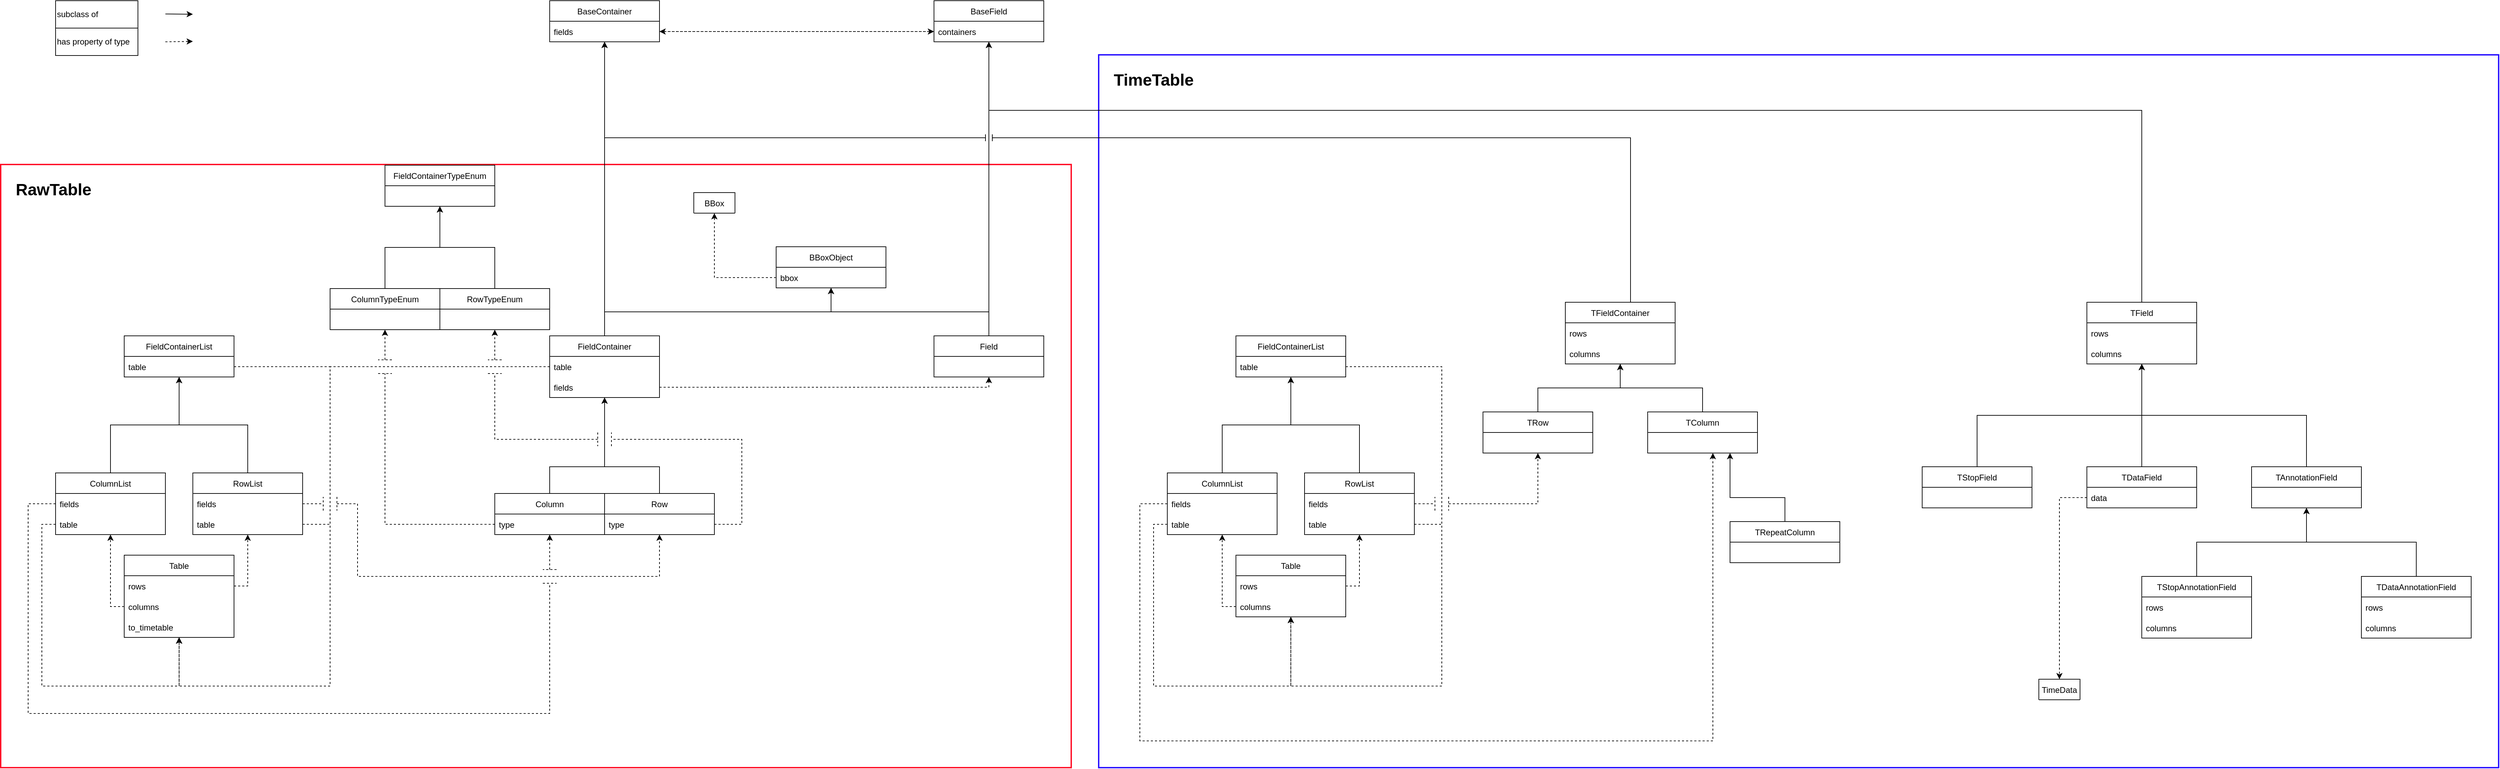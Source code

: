 <mxfile version="17.4.2" type="device"><diagram id="Xs2vO5j_AlO-Uwli2AwP" name="Page-1"><mxGraphModel dx="1938" dy="1221" grid="1" gridSize="10" guides="1" tooltips="1" connect="1" arrows="1" fold="1" page="1" pageScale="1" pageWidth="850" pageHeight="1100" math="0" shadow="0"><root><mxCell id="0"/><mxCell id="9x9zZ9FpN_FHQ4QqVNmG-200" value="descriptions" style="locked=1;" parent="0"/><mxCell id="9x9zZ9FpN_FHQ4QqVNmG-202" value="&lt;h1&gt;TimeTable&lt;/h1&gt;" style="rounded=0;whiteSpace=wrap;html=1;fillColor=none;strokeColor=#270FFF;align=left;horizontal=1;verticalAlign=top;strokeWidth=2;spacingLeft=20;movable=1;resizable=1;rotatable=1;deletable=1;editable=1;connectable=1;" parent="9x9zZ9FpN_FHQ4QqVNmG-200" vertex="1"><mxGeometry x="1680" y="159" width="2040" height="1040" as="geometry"/></mxCell><mxCell id="9x9zZ9FpN_FHQ4QqVNmG-203" value="&lt;h1&gt;RawTable&lt;/h1&gt;" style="rounded=0;whiteSpace=wrap;html=1;fillColor=none;strokeColor=#ff0F27;align=left;horizontal=1;verticalAlign=top;strokeWidth=2;spacingLeft=20;allowArrows=0;movable=1;resizable=1;rotatable=1;deletable=1;editable=1;connectable=1;" parent="9x9zZ9FpN_FHQ4QqVNmG-200" vertex="1"><mxGeometry x="80" y="319" width="1560" height="880" as="geometry"/></mxCell><mxCell id="9x9zZ9FpN_FHQ4QqVNmG-204" value="" style="endArrow=classic;html=1;rounded=0;strokeColor=default;elbow=vertical;jumpStyle=line;jumpSize=10;" parent="9x9zZ9FpN_FHQ4QqVNmG-200" edge="1"><mxGeometry width="50" height="50" relative="1" as="geometry"><mxPoint x="320" y="99.38" as="sourcePoint"/><mxPoint x="360" y="99.76" as="targetPoint"/></mxGeometry></mxCell><mxCell id="9x9zZ9FpN_FHQ4QqVNmG-205" value="subclass of" style="text;html=1;strokeColor=default;fillColor=none;align=left;verticalAlign=middle;whiteSpace=wrap;rounded=0;" parent="9x9zZ9FpN_FHQ4QqVNmG-200" vertex="1"><mxGeometry x="160" y="80" width="120" height="40" as="geometry"/></mxCell><mxCell id="9x9zZ9FpN_FHQ4QqVNmG-206" value="" style="endArrow=classic;html=1;rounded=0;strokeColor=default;elbow=vertical;jumpStyle=line;jumpSize=10;dashed=1;" parent="9x9zZ9FpN_FHQ4QqVNmG-200" edge="1"><mxGeometry width="50" height="50" relative="1" as="geometry"><mxPoint x="320" y="140.0" as="sourcePoint"/><mxPoint x="360" y="139.37" as="targetPoint"/></mxGeometry></mxCell><mxCell id="9x9zZ9FpN_FHQ4QqVNmG-207" value="has property of type" style="text;html=1;strokeColor=default;fillColor=none;align=left;verticalAlign=middle;whiteSpace=wrap;rounded=0;" parent="9x9zZ9FpN_FHQ4QqVNmG-200" vertex="1"><mxGeometry x="160" y="120" width="120" height="40" as="geometry"/></mxCell><mxCell id="1" style="locked=1;" parent="0"/><mxCell id="9x9zZ9FpN_FHQ4QqVNmG-33" value="Table" style="swimlane;fontStyle=0;childLayout=stackLayout;horizontal=1;startSize=30;horizontalStack=0;resizeParent=1;resizeParentMax=0;resizeLast=0;collapsible=1;marginBottom=0;" parent="1" vertex="1"><mxGeometry x="260" y="889" width="160" height="120" as="geometry"><mxRectangle x="460" y="780" width="60" height="30" as="alternateBounds"/></mxGeometry></mxCell><mxCell id="9x9zZ9FpN_FHQ4QqVNmG-34" value="rows" style="text;strokeColor=none;fillColor=none;align=left;verticalAlign=middle;spacingLeft=4;spacingRight=4;overflow=hidden;points=[[0,0.5],[1,0.5]];portConstraint=eastwest;rotatable=0;" parent="9x9zZ9FpN_FHQ4QqVNmG-33" vertex="1"><mxGeometry y="30" width="160" height="30" as="geometry"/></mxCell><mxCell id="9x9zZ9FpN_FHQ4QqVNmG-35" value="columns" style="text;strokeColor=none;fillColor=none;align=left;verticalAlign=middle;spacingLeft=4;spacingRight=4;overflow=hidden;points=[[0,0.5],[1,0.5]];portConstraint=eastwest;rotatable=0;" parent="9x9zZ9FpN_FHQ4QqVNmG-33" vertex="1"><mxGeometry y="60" width="160" height="30" as="geometry"/></mxCell><mxCell id="9x9zZ9FpN_FHQ4QqVNmG-190" value="to_timetable" style="text;strokeColor=none;fillColor=none;align=left;verticalAlign=middle;spacingLeft=4;spacingRight=4;overflow=hidden;points=[[0,0.5],[1,0.5]];portConstraint=eastwest;rotatable=0;" parent="9x9zZ9FpN_FHQ4QqVNmG-33" vertex="1"><mxGeometry y="90" width="160" height="30" as="geometry"/></mxCell><mxCell id="9x9zZ9FpN_FHQ4QqVNmG-108" style="edgeStyle=orthogonalEdgeStyle;rounded=0;orthogonalLoop=1;jettySize=auto;html=1;exitX=0.5;exitY=0;exitDx=0;exitDy=0;" parent="1" source="9x9zZ9FpN_FHQ4QqVNmG-44" target="9x9zZ9FpN_FHQ4QqVNmG-76" edge="1"><mxGeometry relative="1" as="geometry"><Array as="points"><mxPoint x="1040" y="760"/><mxPoint x="960" y="760"/></Array></mxGeometry></mxCell><mxCell id="9x9zZ9FpN_FHQ4QqVNmG-44" value="Row" style="swimlane;fontStyle=0;childLayout=stackLayout;horizontal=1;startSize=30;horizontalStack=0;resizeParent=1;resizeParentMax=0;resizeLast=0;collapsible=1;marginBottom=0;" parent="1" vertex="1"><mxGeometry x="960" y="799" width="160" height="60" as="geometry"/></mxCell><mxCell id="9x9zZ9FpN_FHQ4QqVNmG-187" value="type" style="text;strokeColor=none;fillColor=none;align=left;verticalAlign=middle;spacingLeft=4;spacingRight=4;overflow=hidden;points=[[0,0.5],[1,0.5]];portConstraint=eastwest;rotatable=0;" parent="9x9zZ9FpN_FHQ4QqVNmG-44" vertex="1"><mxGeometry y="30" width="160" height="30" as="geometry"/></mxCell><mxCell id="9x9zZ9FpN_FHQ4QqVNmG-109" style="edgeStyle=orthogonalEdgeStyle;rounded=0;orthogonalLoop=1;jettySize=auto;html=1;exitX=0.5;exitY=0;exitDx=0;exitDy=0;" parent="1" source="9x9zZ9FpN_FHQ4QqVNmG-48" target="9x9zZ9FpN_FHQ4QqVNmG-76" edge="1"><mxGeometry relative="1" as="geometry"><Array as="points"><mxPoint x="880" y="760"/><mxPoint x="960" y="760"/></Array></mxGeometry></mxCell><mxCell id="9x9zZ9FpN_FHQ4QqVNmG-48" value="Column" style="swimlane;fontStyle=0;childLayout=stackLayout;horizontal=1;startSize=30;horizontalStack=0;resizeParent=1;resizeParentMax=0;resizeLast=0;collapsible=1;marginBottom=0;" parent="1" vertex="1"><mxGeometry x="800" y="799" width="160" height="60" as="geometry"/></mxCell><mxCell id="9x9zZ9FpN_FHQ4QqVNmG-186" value="type" style="text;strokeColor=none;fillColor=none;align=left;verticalAlign=middle;spacingLeft=4;spacingRight=4;overflow=hidden;points=[[0,0.5],[1,0.5]];portConstraint=eastwest;rotatable=0;" parent="9x9zZ9FpN_FHQ4QqVNmG-48" vertex="1"><mxGeometry y="30" width="160" height="30" as="geometry"/></mxCell><mxCell id="9x9zZ9FpN_FHQ4QqVNmG-106" style="edgeStyle=orthogonalEdgeStyle;rounded=0;orthogonalLoop=1;jettySize=auto;html=1;exitX=0.5;exitY=0;exitDx=0;exitDy=0;" parent="1" source="9x9zZ9FpN_FHQ4QqVNmG-52" target="9x9zZ9FpN_FHQ4QqVNmG-64" edge="1"><mxGeometry relative="1" as="geometry"/></mxCell><mxCell id="9x9zZ9FpN_FHQ4QqVNmG-107" style="edgeStyle=orthogonalEdgeStyle;rounded=0;orthogonalLoop=1;jettySize=auto;html=1;exitX=0.5;exitY=0;exitDx=0;exitDy=0;" parent="1" source="9x9zZ9FpN_FHQ4QqVNmG-52" target="9x9zZ9FpN_FHQ4QqVNmG-60" edge="1"><mxGeometry relative="1" as="geometry"/></mxCell><mxCell id="9x9zZ9FpN_FHQ4QqVNmG-52" value="Field" style="swimlane;fontStyle=0;childLayout=stackLayout;horizontal=1;startSize=30;horizontalStack=0;resizeParent=1;resizeParentMax=0;resizeLast=0;collapsible=1;marginBottom=0;" parent="1" vertex="1"><mxGeometry x="1440" y="569" width="160" height="60" as="geometry"/></mxCell><mxCell id="9x9zZ9FpN_FHQ4QqVNmG-56" value="FieldContainerList" style="swimlane;fontStyle=0;childLayout=stackLayout;horizontal=1;startSize=30;horizontalStack=0;resizeParent=1;resizeParentMax=0;resizeLast=0;collapsible=1;marginBottom=0;" parent="1" vertex="1"><mxGeometry x="260" y="569" width="160" height="60" as="geometry"/></mxCell><mxCell id="9x9zZ9FpN_FHQ4QqVNmG-57" value="table" style="text;strokeColor=none;fillColor=none;align=left;verticalAlign=middle;spacingLeft=4;spacingRight=4;overflow=hidden;points=[[0,0.5],[1,0.5]];portConstraint=eastwest;rotatable=0;" parent="9x9zZ9FpN_FHQ4QqVNmG-56" vertex="1"><mxGeometry y="30" width="160" height="30" as="geometry"/></mxCell><mxCell id="9x9zZ9FpN_FHQ4QqVNmG-60" value="BBoxObject" style="swimlane;fontStyle=0;childLayout=stackLayout;horizontal=1;startSize=30;horizontalStack=0;resizeParent=1;resizeParentMax=0;resizeLast=0;collapsible=1;marginBottom=0;" parent="1" vertex="1"><mxGeometry x="1210" y="439" width="160" height="60" as="geometry"/></mxCell><mxCell id="9x9zZ9FpN_FHQ4QqVNmG-61" value="bbox" style="text;strokeColor=none;fillColor=none;align=left;verticalAlign=middle;spacingLeft=4;spacingRight=4;overflow=hidden;points=[[0,0.5],[1,0.5]];portConstraint=eastwest;rotatable=0;" parent="9x9zZ9FpN_FHQ4QqVNmG-60" vertex="1"><mxGeometry y="30" width="160" height="30" as="geometry"/></mxCell><mxCell id="9x9zZ9FpN_FHQ4QqVNmG-64" value="BaseField" style="swimlane;fontStyle=0;childLayout=stackLayout;horizontal=1;startSize=30;horizontalStack=0;resizeParent=1;resizeParentMax=0;resizeLast=0;collapsible=1;marginBottom=0;" parent="1" vertex="1"><mxGeometry x="1440" y="80" width="160" height="60" as="geometry"/></mxCell><mxCell id="9x9zZ9FpN_FHQ4QqVNmG-65" value="containers" style="text;strokeColor=none;fillColor=none;align=left;verticalAlign=middle;spacingLeft=4;spacingRight=4;overflow=hidden;points=[[0,0.5],[1,0.5]];portConstraint=eastwest;rotatable=0;" parent="9x9zZ9FpN_FHQ4QqVNmG-64" vertex="1"><mxGeometry y="30" width="160" height="30" as="geometry"/></mxCell><mxCell id="9x9zZ9FpN_FHQ4QqVNmG-72" value="BaseContainer" style="swimlane;fontStyle=0;childLayout=stackLayout;horizontal=1;startSize=30;horizontalStack=0;resizeParent=1;resizeParentMax=0;resizeLast=0;collapsible=1;marginBottom=0;" parent="1" vertex="1"><mxGeometry x="880" y="80" width="160" height="60" as="geometry"/></mxCell><mxCell id="9x9zZ9FpN_FHQ4QqVNmG-73" value="fields" style="text;strokeColor=none;fillColor=none;align=left;verticalAlign=middle;spacingLeft=4;spacingRight=4;overflow=hidden;points=[[0,0.5],[1,0.5]];portConstraint=eastwest;rotatable=0;" parent="9x9zZ9FpN_FHQ4QqVNmG-72" vertex="1"><mxGeometry y="30" width="160" height="30" as="geometry"/></mxCell><mxCell id="9x9zZ9FpN_FHQ4QqVNmG-114" style="edgeStyle=orthogonalEdgeStyle;rounded=0;orthogonalLoop=1;jettySize=auto;html=1;exitX=0.5;exitY=0;exitDx=0;exitDy=0;" parent="1" source="9x9zZ9FpN_FHQ4QqVNmG-76" target="9x9zZ9FpN_FHQ4QqVNmG-72" edge="1"><mxGeometry relative="1" as="geometry"/></mxCell><mxCell id="9x9zZ9FpN_FHQ4QqVNmG-122" style="edgeStyle=orthogonalEdgeStyle;rounded=0;orthogonalLoop=1;jettySize=auto;html=1;exitX=0.5;exitY=0;exitDx=0;exitDy=0;" parent="1" source="9x9zZ9FpN_FHQ4QqVNmG-76" target="9x9zZ9FpN_FHQ4QqVNmG-60" edge="1"><mxGeometry relative="1" as="geometry"/></mxCell><mxCell id="9x9zZ9FpN_FHQ4QqVNmG-76" value="FieldContainer" style="swimlane;fontStyle=0;childLayout=stackLayout;horizontal=1;startSize=30;horizontalStack=0;resizeParent=1;resizeParentMax=0;resizeLast=0;collapsible=1;marginBottom=0;" parent="1" vertex="1"><mxGeometry x="880" y="569" width="160" height="90" as="geometry"/></mxCell><mxCell id="9x9zZ9FpN_FHQ4QqVNmG-77" value="table" style="text;strokeColor=none;fillColor=none;align=left;verticalAlign=middle;spacingLeft=4;spacingRight=4;overflow=hidden;points=[[0,0.5],[1,0.5]];portConstraint=eastwest;rotatable=0;" parent="9x9zZ9FpN_FHQ4QqVNmG-76" vertex="1"><mxGeometry y="30" width="160" height="30" as="geometry"/></mxCell><mxCell id="9x9zZ9FpN_FHQ4QqVNmG-78" value="fields" style="text;strokeColor=none;fillColor=none;align=left;verticalAlign=middle;spacingLeft=4;spacingRight=4;overflow=hidden;points=[[0,0.5],[1,0.5]];portConstraint=eastwest;rotatable=0;" parent="9x9zZ9FpN_FHQ4QqVNmG-76" vertex="1"><mxGeometry y="60" width="160" height="30" as="geometry"/></mxCell><mxCell id="9x9zZ9FpN_FHQ4QqVNmG-80" value="BBox" style="swimlane;fontStyle=0;childLayout=stackLayout;horizontal=1;startSize=30;horizontalStack=0;resizeParent=1;resizeParentMax=0;resizeLast=0;collapsible=1;marginBottom=0;" parent="1" vertex="1" collapsed="1"><mxGeometry x="1090" y="360" width="60" height="30" as="geometry"><mxRectangle x="1120" y="560" width="160" height="60" as="alternateBounds"/></mxGeometry></mxCell><mxCell id="9x9zZ9FpN_FHQ4QqVNmG-84" value="FieldContainerTypeEnum" style="swimlane;fontStyle=0;childLayout=stackLayout;horizontal=1;startSize=30;horizontalStack=0;resizeParent=1;resizeParentMax=0;resizeLast=0;collapsible=1;marginBottom=0;" parent="1" vertex="1"><mxGeometry x="640" y="320" width="160" height="60" as="geometry"/></mxCell><mxCell id="9x9zZ9FpN_FHQ4QqVNmG-112" style="edgeStyle=orthogonalEdgeStyle;rounded=0;orthogonalLoop=1;jettySize=auto;html=1;exitX=0.5;exitY=0;exitDx=0;exitDy=0;" parent="1" source="9x9zZ9FpN_FHQ4QqVNmG-88" target="9x9zZ9FpN_FHQ4QqVNmG-84" edge="1"><mxGeometry relative="1" as="geometry"/></mxCell><mxCell id="9x9zZ9FpN_FHQ4QqVNmG-88" value="RowTypeEnum" style="swimlane;fontStyle=0;childLayout=stackLayout;horizontal=1;startSize=30;horizontalStack=0;resizeParent=1;resizeParentMax=0;resizeLast=0;collapsible=1;marginBottom=0;" parent="1" vertex="1"><mxGeometry x="720" y="500" width="160" height="60" as="geometry"/></mxCell><mxCell id="9x9zZ9FpN_FHQ4QqVNmG-113" style="edgeStyle=orthogonalEdgeStyle;rounded=0;orthogonalLoop=1;jettySize=auto;html=1;exitX=0.5;exitY=0;exitDx=0;exitDy=0;" parent="1" source="9x9zZ9FpN_FHQ4QqVNmG-92" target="9x9zZ9FpN_FHQ4QqVNmG-84" edge="1"><mxGeometry relative="1" as="geometry"/></mxCell><mxCell id="9x9zZ9FpN_FHQ4QqVNmG-92" value="ColumnTypeEnum" style="swimlane;fontStyle=0;childLayout=stackLayout;horizontal=1;startSize=30;horizontalStack=0;resizeParent=1;resizeParentMax=0;resizeLast=0;collapsible=1;marginBottom=0;" parent="1" vertex="1"><mxGeometry x="560" y="500" width="160" height="60" as="geometry"/></mxCell><mxCell id="9x9zZ9FpN_FHQ4QqVNmG-110" style="edgeStyle=orthogonalEdgeStyle;rounded=0;orthogonalLoop=1;jettySize=auto;html=1;exitX=0.5;exitY=0;exitDx=0;exitDy=0;" parent="1" source="9x9zZ9FpN_FHQ4QqVNmG-96" target="9x9zZ9FpN_FHQ4QqVNmG-56" edge="1"><mxGeometry relative="1" as="geometry"/></mxCell><mxCell id="9x9zZ9FpN_FHQ4QqVNmG-96" value="RowList" style="swimlane;fontStyle=0;childLayout=stackLayout;horizontal=1;startSize=30;horizontalStack=0;resizeParent=1;resizeParentMax=0;resizeLast=0;collapsible=1;marginBottom=0;" parent="1" vertex="1"><mxGeometry x="360" y="769" width="160" height="90" as="geometry"/></mxCell><mxCell id="v96jGIaw28gqBHNOx6S2-22" value="fields" style="text;strokeColor=none;fillColor=none;align=left;verticalAlign=middle;spacingLeft=4;spacingRight=4;overflow=hidden;points=[[0,0.5],[1,0.5]];portConstraint=eastwest;rotatable=0;" vertex="1" parent="9x9zZ9FpN_FHQ4QqVNmG-96"><mxGeometry y="30" width="160" height="30" as="geometry"/></mxCell><mxCell id="9x9zZ9FpN_FHQ4QqVNmG-131" value="table" style="text;strokeColor=none;fillColor=none;align=left;verticalAlign=middle;spacingLeft=4;spacingRight=4;overflow=hidden;points=[[0,0.5],[1,0.5]];portConstraint=eastwest;rotatable=0;" parent="9x9zZ9FpN_FHQ4QqVNmG-96" vertex="1"><mxGeometry y="60" width="160" height="30" as="geometry"/></mxCell><mxCell id="9x9zZ9FpN_FHQ4QqVNmG-111" style="edgeStyle=orthogonalEdgeStyle;rounded=0;orthogonalLoop=1;jettySize=auto;html=1;exitX=0.5;exitY=0;exitDx=0;exitDy=0;" parent="1" source="9x9zZ9FpN_FHQ4QqVNmG-100" target="9x9zZ9FpN_FHQ4QqVNmG-56" edge="1"><mxGeometry relative="1" as="geometry"/></mxCell><mxCell id="9x9zZ9FpN_FHQ4QqVNmG-100" value="ColumnList" style="swimlane;fontStyle=0;childLayout=stackLayout;horizontal=1;startSize=30;horizontalStack=0;resizeParent=1;resizeParentMax=0;resizeLast=0;collapsible=1;marginBottom=0;" parent="1" vertex="1"><mxGeometry x="160" y="769" width="160" height="90" as="geometry"/></mxCell><mxCell id="v96jGIaw28gqBHNOx6S2-23" value="fields" style="text;strokeColor=none;fillColor=none;align=left;verticalAlign=middle;spacingLeft=4;spacingRight=4;overflow=hidden;points=[[0,0.5],[1,0.5]];portConstraint=eastwest;rotatable=0;" vertex="1" parent="9x9zZ9FpN_FHQ4QqVNmG-100"><mxGeometry y="30" width="160" height="30" as="geometry"/></mxCell><mxCell id="9x9zZ9FpN_FHQ4QqVNmG-132" value="table" style="text;strokeColor=none;fillColor=none;align=left;verticalAlign=middle;spacingLeft=4;spacingRight=4;overflow=hidden;points=[[0,0.5],[1,0.5]];portConstraint=eastwest;rotatable=0;" parent="9x9zZ9FpN_FHQ4QqVNmG-100" vertex="1"><mxGeometry y="60" width="160" height="30" as="geometry"/></mxCell><mxCell id="9x9zZ9FpN_FHQ4QqVNmG-115" style="edgeStyle=orthogonalEdgeStyle;rounded=0;orthogonalLoop=1;jettySize=auto;html=1;exitX=0;exitY=0.5;exitDx=0;exitDy=0;dashed=1;" parent="1" source="9x9zZ9FpN_FHQ4QqVNmG-61" target="9x9zZ9FpN_FHQ4QqVNmG-80" edge="1"><mxGeometry relative="1" as="geometry"/></mxCell><mxCell id="9x9zZ9FpN_FHQ4QqVNmG-116" style="edgeStyle=orthogonalEdgeStyle;rounded=0;orthogonalLoop=1;jettySize=auto;html=1;exitX=0;exitY=0.5;exitDx=0;exitDy=0;entryX=1;entryY=0.5;entryDx=0;entryDy=0;dashed=1;" parent="1" source="9x9zZ9FpN_FHQ4QqVNmG-65" target="9x9zZ9FpN_FHQ4QqVNmG-73" edge="1"><mxGeometry relative="1" as="geometry"/></mxCell><mxCell id="9x9zZ9FpN_FHQ4QqVNmG-117" style="edgeStyle=orthogonalEdgeStyle;rounded=0;orthogonalLoop=1;jettySize=auto;html=1;exitX=1;exitY=0.5;exitDx=0;exitDy=0;entryX=0;entryY=0.5;entryDx=0;entryDy=0;dashed=1;" parent="1" source="9x9zZ9FpN_FHQ4QqVNmG-73" target="9x9zZ9FpN_FHQ4QqVNmG-65" edge="1"><mxGeometry relative="1" as="geometry"/></mxCell><mxCell id="9x9zZ9FpN_FHQ4QqVNmG-118" style="edgeStyle=orthogonalEdgeStyle;rounded=0;orthogonalLoop=1;jettySize=auto;html=1;exitX=1;exitY=0.5;exitDx=0;exitDy=0;dashed=1;" parent="1" source="9x9zZ9FpN_FHQ4QqVNmG-57" target="9x9zZ9FpN_FHQ4QqVNmG-33" edge="1"><mxGeometry relative="1" as="geometry"><Array as="points"><mxPoint x="560" y="614"/><mxPoint x="560" y="1080"/><mxPoint x="340" y="1080"/></Array></mxGeometry></mxCell><mxCell id="9x9zZ9FpN_FHQ4QqVNmG-119" style="edgeStyle=orthogonalEdgeStyle;rounded=0;orthogonalLoop=1;jettySize=auto;html=1;exitX=1;exitY=0.5;exitDx=0;exitDy=0;dashed=1;" parent="1" source="9x9zZ9FpN_FHQ4QqVNmG-34" target="9x9zZ9FpN_FHQ4QqVNmG-96" edge="1"><mxGeometry relative="1" as="geometry"><Array as="points"><mxPoint x="440" y="934"/></Array></mxGeometry></mxCell><mxCell id="9x9zZ9FpN_FHQ4QqVNmG-120" style="edgeStyle=orthogonalEdgeStyle;rounded=0;orthogonalLoop=1;jettySize=auto;html=1;exitX=0;exitY=0.5;exitDx=0;exitDy=0;dashed=1;" parent="1" source="9x9zZ9FpN_FHQ4QqVNmG-35" target="9x9zZ9FpN_FHQ4QqVNmG-100" edge="1"><mxGeometry relative="1" as="geometry"/></mxCell><mxCell id="9x9zZ9FpN_FHQ4QqVNmG-123" style="edgeStyle=orthogonalEdgeStyle;rounded=0;orthogonalLoop=1;jettySize=auto;html=1;exitX=0;exitY=0.5;exitDx=0;exitDy=0;dashed=1;jumpStyle=line;jumpSize=20;" parent="1" source="9x9zZ9FpN_FHQ4QqVNmG-77" target="9x9zZ9FpN_FHQ4QqVNmG-33" edge="1"><mxGeometry relative="1" as="geometry"><Array as="points"><mxPoint x="560" y="614"/><mxPoint x="560" y="1080"/><mxPoint x="340" y="1080"/></Array></mxGeometry></mxCell><mxCell id="9x9zZ9FpN_FHQ4QqVNmG-125" style="edgeStyle=orthogonalEdgeStyle;rounded=0;orthogonalLoop=1;jettySize=auto;html=1;exitX=1;exitY=0.5;exitDx=0;exitDy=0;dashed=1;" parent="1" source="9x9zZ9FpN_FHQ4QqVNmG-78" target="9x9zZ9FpN_FHQ4QqVNmG-52" edge="1"><mxGeometry relative="1" as="geometry"><Array as="points"><mxPoint x="1520" y="644"/></Array></mxGeometry></mxCell><mxCell id="9x9zZ9FpN_FHQ4QqVNmG-133" style="edgeStyle=orthogonalEdgeStyle;rounded=0;orthogonalLoop=1;jettySize=auto;html=1;exitX=1;exitY=0.5;exitDx=0;exitDy=0;dashed=1;jumpStyle=line;jumpSize=20;" parent="1" source="9x9zZ9FpN_FHQ4QqVNmG-131" target="9x9zZ9FpN_FHQ4QqVNmG-33" edge="1"><mxGeometry relative="1" as="geometry"><Array as="points"><mxPoint x="560" y="844"/><mxPoint x="560" y="1080"/><mxPoint x="340" y="1080"/></Array></mxGeometry></mxCell><mxCell id="9x9zZ9FpN_FHQ4QqVNmG-134" style="edgeStyle=orthogonalEdgeStyle;rounded=0;orthogonalLoop=1;jettySize=auto;html=1;exitX=0;exitY=0.5;exitDx=0;exitDy=0;dashed=1;" parent="1" source="9x9zZ9FpN_FHQ4QqVNmG-132" target="9x9zZ9FpN_FHQ4QqVNmG-33" edge="1"><mxGeometry relative="1" as="geometry"><Array as="points"><mxPoint x="140" y="844"/><mxPoint x="140" y="1080"/><mxPoint x="340" y="1080"/></Array></mxGeometry></mxCell><mxCell id="9x9zZ9FpN_FHQ4QqVNmG-182" style="edgeStyle=orthogonalEdgeStyle;rounded=0;orthogonalLoop=1;jettySize=auto;html=1;exitX=0.5;exitY=0;exitDx=0;exitDy=0;" parent="1" source="9x9zZ9FpN_FHQ4QqVNmG-138" target="9x9zZ9FpN_FHQ4QqVNmG-64" edge="1"><mxGeometry relative="1" as="geometry"><Array as="points"><mxPoint x="3200" y="240"/><mxPoint x="1520" y="240"/></Array></mxGeometry></mxCell><mxCell id="9x9zZ9FpN_FHQ4QqVNmG-138" value="TField" style="swimlane;fontStyle=0;childLayout=stackLayout;horizontal=1;startSize=30;horizontalStack=0;resizeParent=1;resizeParentMax=0;resizeLast=0;collapsible=1;marginBottom=0;" parent="1" vertex="1"><mxGeometry x="3120" y="520" width="160" height="90" as="geometry"><mxRectangle x="460" y="780" width="60" height="30" as="alternateBounds"/></mxGeometry></mxCell><mxCell id="9x9zZ9FpN_FHQ4QqVNmG-139" value="rows" style="text;strokeColor=none;fillColor=none;align=left;verticalAlign=middle;spacingLeft=4;spacingRight=4;overflow=hidden;points=[[0,0.5],[1,0.5]];portConstraint=eastwest;rotatable=0;" parent="9x9zZ9FpN_FHQ4QqVNmG-138" vertex="1"><mxGeometry y="30" width="160" height="30" as="geometry"/></mxCell><mxCell id="9x9zZ9FpN_FHQ4QqVNmG-140" value="columns" style="text;strokeColor=none;fillColor=none;align=left;verticalAlign=middle;spacingLeft=4;spacingRight=4;overflow=hidden;points=[[0,0.5],[1,0.5]];portConstraint=eastwest;rotatable=0;" parent="9x9zZ9FpN_FHQ4QqVNmG-138" vertex="1"><mxGeometry y="60" width="160" height="30" as="geometry"/></mxCell><mxCell id="9x9zZ9FpN_FHQ4QqVNmG-173" style="edgeStyle=orthogonalEdgeStyle;rounded=0;orthogonalLoop=1;jettySize=auto;html=1;exitX=0.5;exitY=0;exitDx=0;exitDy=0;" parent="1" source="9x9zZ9FpN_FHQ4QqVNmG-141" target="9x9zZ9FpN_FHQ4QqVNmG-138" edge="1"><mxGeometry relative="1" as="geometry"/></mxCell><mxCell id="9x9zZ9FpN_FHQ4QqVNmG-141" value="TStopField" style="swimlane;fontStyle=0;childLayout=stackLayout;horizontal=1;startSize=30;horizontalStack=0;resizeParent=1;resizeParentMax=0;resizeLast=0;collapsible=1;marginBottom=0;" parent="1" vertex="1"><mxGeometry x="2880" y="760" width="160" height="60" as="geometry"><mxRectangle x="460" y="780" width="60" height="30" as="alternateBounds"/></mxGeometry></mxCell><mxCell id="9x9zZ9FpN_FHQ4QqVNmG-174" style="edgeStyle=orthogonalEdgeStyle;rounded=0;orthogonalLoop=1;jettySize=auto;html=1;exitX=0.5;exitY=0;exitDx=0;exitDy=0;" parent="1" source="9x9zZ9FpN_FHQ4QqVNmG-144" target="9x9zZ9FpN_FHQ4QqVNmG-176" edge="1"><mxGeometry relative="1" as="geometry"><mxPoint x="3330" y="880" as="targetPoint"/></mxGeometry></mxCell><mxCell id="9x9zZ9FpN_FHQ4QqVNmG-144" value="TStopAnnotationField" style="swimlane;fontStyle=0;childLayout=stackLayout;horizontal=1;startSize=30;horizontalStack=0;resizeParent=1;resizeParentMax=0;resizeLast=0;collapsible=1;marginBottom=0;" parent="1" vertex="1"><mxGeometry x="3200" y="920" width="160" height="90" as="geometry"><mxRectangle x="460" y="780" width="60" height="30" as="alternateBounds"/></mxGeometry></mxCell><mxCell id="9x9zZ9FpN_FHQ4QqVNmG-145" value="rows" style="text;strokeColor=none;fillColor=none;align=left;verticalAlign=middle;spacingLeft=4;spacingRight=4;overflow=hidden;points=[[0,0.5],[1,0.5]];portConstraint=eastwest;rotatable=0;" parent="9x9zZ9FpN_FHQ4QqVNmG-144" vertex="1"><mxGeometry y="30" width="160" height="30" as="geometry"/></mxCell><mxCell id="9x9zZ9FpN_FHQ4QqVNmG-146" value="columns" style="text;strokeColor=none;fillColor=none;align=left;verticalAlign=middle;spacingLeft=4;spacingRight=4;overflow=hidden;points=[[0,0.5],[1,0.5]];portConstraint=eastwest;rotatable=0;" parent="9x9zZ9FpN_FHQ4QqVNmG-144" vertex="1"><mxGeometry y="60" width="160" height="30" as="geometry"/></mxCell><mxCell id="9x9zZ9FpN_FHQ4QqVNmG-147" value="TimeData" style="swimlane;fontStyle=0;childLayout=stackLayout;horizontal=1;startSize=30;horizontalStack=0;resizeParent=1;resizeParentMax=0;resizeLast=0;collapsible=1;marginBottom=0;" parent="1" vertex="1" collapsed="1"><mxGeometry x="3050" y="1070" width="60" height="30" as="geometry"><mxRectangle x="2660" y="1270" width="160" height="60" as="alternateBounds"/></mxGeometry></mxCell><mxCell id="9x9zZ9FpN_FHQ4QqVNmG-175" style="edgeStyle=orthogonalEdgeStyle;rounded=0;orthogonalLoop=1;jettySize=auto;html=1;exitX=0.5;exitY=0;exitDx=0;exitDy=0;" parent="1" source="9x9zZ9FpN_FHQ4QqVNmG-150" target="9x9zZ9FpN_FHQ4QqVNmG-138" edge="1"><mxGeometry relative="1" as="geometry"/></mxCell><mxCell id="9x9zZ9FpN_FHQ4QqVNmG-150" value="TDataField" style="swimlane;fontStyle=0;childLayout=stackLayout;horizontal=1;startSize=30;horizontalStack=0;resizeParent=1;resizeParentMax=0;resizeLast=0;collapsible=1;marginBottom=0;" parent="1" vertex="1"><mxGeometry x="3120" y="760" width="160" height="60" as="geometry"><mxRectangle x="460" y="780" width="60" height="30" as="alternateBounds"/></mxGeometry></mxCell><mxCell id="9x9zZ9FpN_FHQ4QqVNmG-151" value="data" style="text;strokeColor=none;fillColor=none;align=left;verticalAlign=middle;spacingLeft=4;spacingRight=4;overflow=hidden;points=[[0,0.5],[1,0.5]];portConstraint=eastwest;rotatable=0;" parent="9x9zZ9FpN_FHQ4QqVNmG-150" vertex="1"><mxGeometry y="30" width="160" height="30" as="geometry"/></mxCell><mxCell id="9x9zZ9FpN_FHQ4QqVNmG-180" style="edgeStyle=orthogonalEdgeStyle;rounded=0;orthogonalLoop=1;jettySize=auto;html=1;exitX=0.5;exitY=0;exitDx=0;exitDy=0;" parent="1" source="9x9zZ9FpN_FHQ4QqVNmG-153" target="9x9zZ9FpN_FHQ4QqVNmG-176" edge="1"><mxGeometry relative="1" as="geometry"/></mxCell><mxCell id="9x9zZ9FpN_FHQ4QqVNmG-153" value="TDataAnnotationField" style="swimlane;fontStyle=0;childLayout=stackLayout;horizontal=1;startSize=30;horizontalStack=0;resizeParent=1;resizeParentMax=0;resizeLast=0;collapsible=1;marginBottom=0;" parent="1" vertex="1"><mxGeometry x="3520" y="920" width="160" height="90" as="geometry"><mxRectangle x="460" y="780" width="60" height="30" as="alternateBounds"/></mxGeometry></mxCell><mxCell id="9x9zZ9FpN_FHQ4QqVNmG-154" value="rows" style="text;strokeColor=none;fillColor=none;align=left;verticalAlign=middle;spacingLeft=4;spacingRight=4;overflow=hidden;points=[[0,0.5],[1,0.5]];portConstraint=eastwest;rotatable=0;" parent="9x9zZ9FpN_FHQ4QqVNmG-153" vertex="1"><mxGeometry y="30" width="160" height="30" as="geometry"/></mxCell><mxCell id="9x9zZ9FpN_FHQ4QqVNmG-155" value="columns" style="text;strokeColor=none;fillColor=none;align=left;verticalAlign=middle;spacingLeft=4;spacingRight=4;overflow=hidden;points=[[0,0.5],[1,0.5]];portConstraint=eastwest;rotatable=0;" parent="9x9zZ9FpN_FHQ4QqVNmG-153" vertex="1"><mxGeometry y="60" width="160" height="30" as="geometry"/></mxCell><mxCell id="9x9zZ9FpN_FHQ4QqVNmG-183" style="edgeStyle=orthogonalEdgeStyle;rounded=0;orthogonalLoop=1;jettySize=auto;html=1;exitX=0.5;exitY=0;exitDx=0;exitDy=0;jumpStyle=line;jumpSize=10;" parent="1" source="9x9zZ9FpN_FHQ4QqVNmG-156" target="9x9zZ9FpN_FHQ4QqVNmG-72" edge="1"><mxGeometry relative="1" as="geometry"><Array as="points"><mxPoint x="2455" y="280"/><mxPoint x="960" y="280"/></Array></mxGeometry></mxCell><mxCell id="9x9zZ9FpN_FHQ4QqVNmG-156" value="TFieldContainer" style="swimlane;fontStyle=0;childLayout=stackLayout;horizontal=1;startSize=30;horizontalStack=0;resizeParent=1;resizeParentMax=0;resizeLast=0;collapsible=1;marginBottom=0;" parent="1" vertex="1"><mxGeometry x="2360" y="520" width="160" height="90" as="geometry"><mxRectangle x="460" y="780" width="60" height="30" as="alternateBounds"/></mxGeometry></mxCell><mxCell id="9x9zZ9FpN_FHQ4QqVNmG-157" value="rows" style="text;strokeColor=none;fillColor=none;align=left;verticalAlign=middle;spacingLeft=4;spacingRight=4;overflow=hidden;points=[[0,0.5],[1,0.5]];portConstraint=eastwest;rotatable=0;" parent="9x9zZ9FpN_FHQ4QqVNmG-156" vertex="1"><mxGeometry y="30" width="160" height="30" as="geometry"/></mxCell><mxCell id="9x9zZ9FpN_FHQ4QqVNmG-158" value="columns" style="text;strokeColor=none;fillColor=none;align=left;verticalAlign=middle;spacingLeft=4;spacingRight=4;overflow=hidden;points=[[0,0.5],[1,0.5]];portConstraint=eastwest;rotatable=0;" parent="9x9zZ9FpN_FHQ4QqVNmG-156" vertex="1"><mxGeometry y="60" width="160" height="30" as="geometry"/></mxCell><mxCell id="9x9zZ9FpN_FHQ4QqVNmG-171" style="edgeStyle=orthogonalEdgeStyle;rounded=0;orthogonalLoop=1;jettySize=auto;html=1;exitX=0.5;exitY=0;exitDx=0;exitDy=0;" parent="1" source="9x9zZ9FpN_FHQ4QqVNmG-159" target="9x9zZ9FpN_FHQ4QqVNmG-156" edge="1"><mxGeometry relative="1" as="geometry"/></mxCell><mxCell id="9x9zZ9FpN_FHQ4QqVNmG-159" value="TColumn" style="swimlane;fontStyle=0;childLayout=stackLayout;horizontal=1;startSize=30;horizontalStack=0;resizeParent=1;resizeParentMax=0;resizeLast=0;collapsible=1;marginBottom=0;" parent="1" vertex="1"><mxGeometry x="2480" y="680" width="160" height="60" as="geometry"><mxRectangle x="460" y="780" width="60" height="30" as="alternateBounds"/></mxGeometry></mxCell><mxCell id="9x9zZ9FpN_FHQ4QqVNmG-170" style="edgeStyle=orthogonalEdgeStyle;rounded=0;orthogonalLoop=1;jettySize=auto;html=1;exitX=0.5;exitY=0;exitDx=0;exitDy=0;" parent="1" source="9x9zZ9FpN_FHQ4QqVNmG-162" target="9x9zZ9FpN_FHQ4QqVNmG-159" edge="1"><mxGeometry relative="1" as="geometry"><Array as="points"><mxPoint x="2680" y="805"/><mxPoint x="2600" y="805"/></Array></mxGeometry></mxCell><mxCell id="9x9zZ9FpN_FHQ4QqVNmG-162" value="TRepeatColumn" style="swimlane;fontStyle=0;childLayout=stackLayout;horizontal=1;startSize=30;horizontalStack=0;resizeParent=1;resizeParentMax=0;resizeLast=0;collapsible=1;marginBottom=0;" parent="1" vertex="1"><mxGeometry x="2600" y="840" width="160" height="60" as="geometry"><mxRectangle x="460" y="780" width="60" height="30" as="alternateBounds"/></mxGeometry></mxCell><mxCell id="9x9zZ9FpN_FHQ4QqVNmG-172" style="edgeStyle=orthogonalEdgeStyle;rounded=0;orthogonalLoop=1;jettySize=auto;html=1;exitX=0.5;exitY=0;exitDx=0;exitDy=0;" parent="1" source="9x9zZ9FpN_FHQ4QqVNmG-165" target="9x9zZ9FpN_FHQ4QqVNmG-156" edge="1"><mxGeometry relative="1" as="geometry"/></mxCell><mxCell id="9x9zZ9FpN_FHQ4QqVNmG-165" value="TRow" style="swimlane;fontStyle=0;childLayout=stackLayout;horizontal=1;startSize=30;horizontalStack=0;resizeParent=1;resizeParentMax=0;resizeLast=0;collapsible=1;marginBottom=0;" parent="1" vertex="1"><mxGeometry x="2240" y="680" width="160" height="60" as="geometry"><mxRectangle x="460" y="780" width="60" height="30" as="alternateBounds"/></mxGeometry></mxCell><mxCell id="9x9zZ9FpN_FHQ4QqVNmG-179" style="edgeStyle=orthogonalEdgeStyle;rounded=0;orthogonalLoop=1;jettySize=auto;html=1;exitX=0.5;exitY=0;exitDx=0;exitDy=0;" parent="1" source="9x9zZ9FpN_FHQ4QqVNmG-176" target="9x9zZ9FpN_FHQ4QqVNmG-138" edge="1"><mxGeometry relative="1" as="geometry"/></mxCell><mxCell id="9x9zZ9FpN_FHQ4QqVNmG-176" value="TAnnotationField" style="swimlane;fontStyle=0;childLayout=stackLayout;horizontal=1;startSize=30;horizontalStack=0;resizeParent=1;resizeParentMax=0;resizeLast=0;collapsible=1;marginBottom=0;" parent="1" vertex="1"><mxGeometry x="3360" y="760" width="160" height="60" as="geometry"><mxRectangle x="460" y="780" width="60" height="30" as="alternateBounds"/></mxGeometry></mxCell><mxCell id="9x9zZ9FpN_FHQ4QqVNmG-181" style="edgeStyle=orthogonalEdgeStyle;rounded=0;orthogonalLoop=1;jettySize=auto;html=1;exitX=0;exitY=0.5;exitDx=0;exitDy=0;dashed=1;" parent="1" source="9x9zZ9FpN_FHQ4QqVNmG-151" target="9x9zZ9FpN_FHQ4QqVNmG-147" edge="1"><mxGeometry relative="1" as="geometry"/></mxCell><mxCell id="9x9zZ9FpN_FHQ4QqVNmG-188" style="edgeStyle=orthogonalEdgeStyle;rounded=0;jumpStyle=line;jumpSize=20;orthogonalLoop=1;jettySize=auto;html=1;exitX=0;exitY=0.5;exitDx=0;exitDy=0;entryX=0.5;entryY=1;entryDx=0;entryDy=0;dashed=1;" parent="1" source="9x9zZ9FpN_FHQ4QqVNmG-186" target="9x9zZ9FpN_FHQ4QqVNmG-92" edge="1"><mxGeometry relative="1" as="geometry"/></mxCell><mxCell id="9x9zZ9FpN_FHQ4QqVNmG-189" style="edgeStyle=orthogonalEdgeStyle;rounded=0;jumpStyle=line;jumpSize=20;orthogonalLoop=1;jettySize=auto;html=1;exitX=1;exitY=0.5;exitDx=0;exitDy=0;entryX=0.5;entryY=1;entryDx=0;entryDy=0;dashed=1;" parent="1" source="9x9zZ9FpN_FHQ4QqVNmG-187" target="9x9zZ9FpN_FHQ4QqVNmG-88" edge="1"><mxGeometry relative="1" as="geometry"><Array as="points"><mxPoint x="1160" y="844"/><mxPoint x="1160" y="720"/><mxPoint x="800" y="720"/></Array></mxGeometry></mxCell><mxCell id="v96jGIaw28gqBHNOx6S2-1" value="Table" style="swimlane;fontStyle=0;childLayout=stackLayout;horizontal=1;startSize=30;horizontalStack=0;resizeParent=1;resizeParentMax=0;resizeLast=0;collapsible=1;marginBottom=0;" vertex="1" parent="1"><mxGeometry x="1880" y="889" width="160" height="90" as="geometry"><mxRectangle x="460" y="780" width="60" height="30" as="alternateBounds"/></mxGeometry></mxCell><mxCell id="v96jGIaw28gqBHNOx6S2-2" value="rows" style="text;strokeColor=none;fillColor=none;align=left;verticalAlign=middle;spacingLeft=4;spacingRight=4;overflow=hidden;points=[[0,0.5],[1,0.5]];portConstraint=eastwest;rotatable=0;" vertex="1" parent="v96jGIaw28gqBHNOx6S2-1"><mxGeometry y="30" width="160" height="30" as="geometry"/></mxCell><mxCell id="v96jGIaw28gqBHNOx6S2-3" value="columns" style="text;strokeColor=none;fillColor=none;align=left;verticalAlign=middle;spacingLeft=4;spacingRight=4;overflow=hidden;points=[[0,0.5],[1,0.5]];portConstraint=eastwest;rotatable=0;" vertex="1" parent="v96jGIaw28gqBHNOx6S2-1"><mxGeometry y="60" width="160" height="30" as="geometry"/></mxCell><mxCell id="v96jGIaw28gqBHNOx6S2-5" value="FieldContainerList" style="swimlane;fontStyle=0;childLayout=stackLayout;horizontal=1;startSize=30;horizontalStack=0;resizeParent=1;resizeParentMax=0;resizeLast=0;collapsible=1;marginBottom=0;" vertex="1" parent="1"><mxGeometry x="1880" y="569" width="160" height="60" as="geometry"/></mxCell><mxCell id="v96jGIaw28gqBHNOx6S2-6" value="table" style="text;strokeColor=none;fillColor=none;align=left;verticalAlign=middle;spacingLeft=4;spacingRight=4;overflow=hidden;points=[[0,0.5],[1,0.5]];portConstraint=eastwest;rotatable=0;" vertex="1" parent="v96jGIaw28gqBHNOx6S2-5"><mxGeometry y="30" width="160" height="30" as="geometry"/></mxCell><mxCell id="v96jGIaw28gqBHNOx6S2-7" style="edgeStyle=orthogonalEdgeStyle;rounded=0;orthogonalLoop=1;jettySize=auto;html=1;exitX=0.5;exitY=0;exitDx=0;exitDy=0;" edge="1" parent="1" source="v96jGIaw28gqBHNOx6S2-8" target="v96jGIaw28gqBHNOx6S2-5"><mxGeometry relative="1" as="geometry"/></mxCell><mxCell id="v96jGIaw28gqBHNOx6S2-8" value="RowList" style="swimlane;fontStyle=0;childLayout=stackLayout;horizontal=1;startSize=30;horizontalStack=0;resizeParent=1;resizeParentMax=0;resizeLast=0;collapsible=1;marginBottom=0;" vertex="1" parent="1"><mxGeometry x="1980" y="769" width="160" height="90" as="geometry"/></mxCell><mxCell id="v96jGIaw28gqBHNOx6S2-18" value="fields" style="text;strokeColor=none;fillColor=none;align=left;verticalAlign=middle;spacingLeft=4;spacingRight=4;overflow=hidden;points=[[0,0.5],[1,0.5]];portConstraint=eastwest;rotatable=0;" vertex="1" parent="v96jGIaw28gqBHNOx6S2-8"><mxGeometry y="30" width="160" height="30" as="geometry"/></mxCell><mxCell id="v96jGIaw28gqBHNOx6S2-9" value="table" style="text;strokeColor=none;fillColor=none;align=left;verticalAlign=middle;spacingLeft=4;spacingRight=4;overflow=hidden;points=[[0,0.5],[1,0.5]];portConstraint=eastwest;rotatable=0;" vertex="1" parent="v96jGIaw28gqBHNOx6S2-8"><mxGeometry y="60" width="160" height="30" as="geometry"/></mxCell><mxCell id="v96jGIaw28gqBHNOx6S2-10" style="edgeStyle=orthogonalEdgeStyle;rounded=0;orthogonalLoop=1;jettySize=auto;html=1;exitX=0.5;exitY=0;exitDx=0;exitDy=0;" edge="1" parent="1" source="v96jGIaw28gqBHNOx6S2-11" target="v96jGIaw28gqBHNOx6S2-5"><mxGeometry relative="1" as="geometry"/></mxCell><mxCell id="v96jGIaw28gqBHNOx6S2-11" value="ColumnList" style="swimlane;fontStyle=0;childLayout=stackLayout;horizontal=1;startSize=30;horizontalStack=0;resizeParent=1;resizeParentMax=0;resizeLast=0;collapsible=1;marginBottom=0;" vertex="1" parent="1"><mxGeometry x="1780" y="769" width="160" height="90" as="geometry"/></mxCell><mxCell id="v96jGIaw28gqBHNOx6S2-19" value="fields" style="text;strokeColor=none;fillColor=none;align=left;verticalAlign=middle;spacingLeft=4;spacingRight=4;overflow=hidden;points=[[0,0.5],[1,0.5]];portConstraint=eastwest;rotatable=0;" vertex="1" parent="v96jGIaw28gqBHNOx6S2-11"><mxGeometry y="30" width="160" height="30" as="geometry"/></mxCell><mxCell id="v96jGIaw28gqBHNOx6S2-12" value="table" style="text;strokeColor=none;fillColor=none;align=left;verticalAlign=middle;spacingLeft=4;spacingRight=4;overflow=hidden;points=[[0,0.5],[1,0.5]];portConstraint=eastwest;rotatable=0;" vertex="1" parent="v96jGIaw28gqBHNOx6S2-11"><mxGeometry y="60" width="160" height="30" as="geometry"/></mxCell><mxCell id="v96jGIaw28gqBHNOx6S2-13" style="edgeStyle=orthogonalEdgeStyle;rounded=0;orthogonalLoop=1;jettySize=auto;html=1;exitX=1;exitY=0.5;exitDx=0;exitDy=0;dashed=1;" edge="1" parent="1" source="v96jGIaw28gqBHNOx6S2-6" target="v96jGIaw28gqBHNOx6S2-1"><mxGeometry relative="1" as="geometry"><Array as="points"><mxPoint x="2180" y="614"/><mxPoint x="2180" y="1080"/><mxPoint x="1960" y="1080"/></Array></mxGeometry></mxCell><mxCell id="v96jGIaw28gqBHNOx6S2-14" style="edgeStyle=orthogonalEdgeStyle;rounded=0;orthogonalLoop=1;jettySize=auto;html=1;exitX=1;exitY=0.5;exitDx=0;exitDy=0;dashed=1;" edge="1" parent="1" source="v96jGIaw28gqBHNOx6S2-2" target="v96jGIaw28gqBHNOx6S2-8"><mxGeometry relative="1" as="geometry"><Array as="points"><mxPoint x="2060" y="934"/></Array></mxGeometry></mxCell><mxCell id="v96jGIaw28gqBHNOx6S2-15" style="edgeStyle=orthogonalEdgeStyle;rounded=0;orthogonalLoop=1;jettySize=auto;html=1;exitX=0;exitY=0.5;exitDx=0;exitDy=0;dashed=1;" edge="1" parent="1" source="v96jGIaw28gqBHNOx6S2-3" target="v96jGIaw28gqBHNOx6S2-11"><mxGeometry relative="1" as="geometry"/></mxCell><mxCell id="v96jGIaw28gqBHNOx6S2-16" style="edgeStyle=orthogonalEdgeStyle;rounded=0;orthogonalLoop=1;jettySize=auto;html=1;exitX=1;exitY=0.5;exitDx=0;exitDy=0;dashed=1;" edge="1" parent="1" source="v96jGIaw28gqBHNOx6S2-9" target="v96jGIaw28gqBHNOx6S2-1"><mxGeometry relative="1" as="geometry"><Array as="points"><mxPoint x="2180" y="844"/><mxPoint x="2180" y="1080"/><mxPoint x="1960" y="1080"/></Array></mxGeometry></mxCell><mxCell id="v96jGIaw28gqBHNOx6S2-17" style="edgeStyle=orthogonalEdgeStyle;rounded=0;orthogonalLoop=1;jettySize=auto;html=1;exitX=0;exitY=0.5;exitDx=0;exitDy=0;dashed=1;" edge="1" parent="1" source="v96jGIaw28gqBHNOx6S2-12" target="v96jGIaw28gqBHNOx6S2-1"><mxGeometry relative="1" as="geometry"><Array as="points"><mxPoint x="1760" y="844"/><mxPoint x="1760" y="1080"/><mxPoint x="1960" y="1080"/></Array></mxGeometry></mxCell><mxCell id="v96jGIaw28gqBHNOx6S2-20" style="edgeStyle=orthogonalEdgeStyle;rounded=0;orthogonalLoop=1;jettySize=auto;html=1;exitX=1;exitY=0.5;exitDx=0;exitDy=0;dashed=1;jumpStyle=line;jumpSize=20;startArrow=none;startFill=0;" edge="1" parent="1" source="v96jGIaw28gqBHNOx6S2-18" target="9x9zZ9FpN_FHQ4QqVNmG-165"><mxGeometry relative="1" as="geometry"/></mxCell><mxCell id="v96jGIaw28gqBHNOx6S2-21" style="edgeStyle=orthogonalEdgeStyle;rounded=0;jumpStyle=line;jumpSize=20;orthogonalLoop=1;jettySize=auto;html=1;dashed=1;exitX=0;exitY=0.5;exitDx=0;exitDy=0;startArrow=none;startFill=0;" edge="1" parent="1" source="v96jGIaw28gqBHNOx6S2-19" target="9x9zZ9FpN_FHQ4QqVNmG-159"><mxGeometry relative="1" as="geometry"><mxPoint x="1760" y="810" as="sourcePoint"/><Array as="points"><mxPoint x="1740" y="814"/><mxPoint x="1740" y="1160"/><mxPoint x="2575" y="1160"/></Array></mxGeometry></mxCell><mxCell id="v96jGIaw28gqBHNOx6S2-24" style="edgeStyle=orthogonalEdgeStyle;rounded=0;jumpStyle=line;jumpSize=20;orthogonalLoop=1;jettySize=auto;html=1;exitX=1;exitY=0.5;exitDx=0;exitDy=0;dashed=1;" edge="1" parent="1" source="v96jGIaw28gqBHNOx6S2-22" target="9x9zZ9FpN_FHQ4QqVNmG-44"><mxGeometry relative="1" as="geometry"><Array as="points"><mxPoint x="600" y="814"/><mxPoint x="600" y="920"/><mxPoint x="1040" y="920"/></Array></mxGeometry></mxCell><mxCell id="v96jGIaw28gqBHNOx6S2-25" style="edgeStyle=orthogonalEdgeStyle;rounded=0;jumpStyle=line;jumpSize=20;orthogonalLoop=1;jettySize=auto;html=1;exitX=0;exitY=0.5;exitDx=0;exitDy=0;dashed=1;" edge="1" parent="1" source="v96jGIaw28gqBHNOx6S2-23" target="9x9zZ9FpN_FHQ4QqVNmG-48"><mxGeometry relative="1" as="geometry"><Array as="points"><mxPoint x="120" y="814"/><mxPoint x="120" y="1120"/><mxPoint x="880" y="1120"/></Array></mxGeometry></mxCell></root></mxGraphModel></diagram></mxfile>